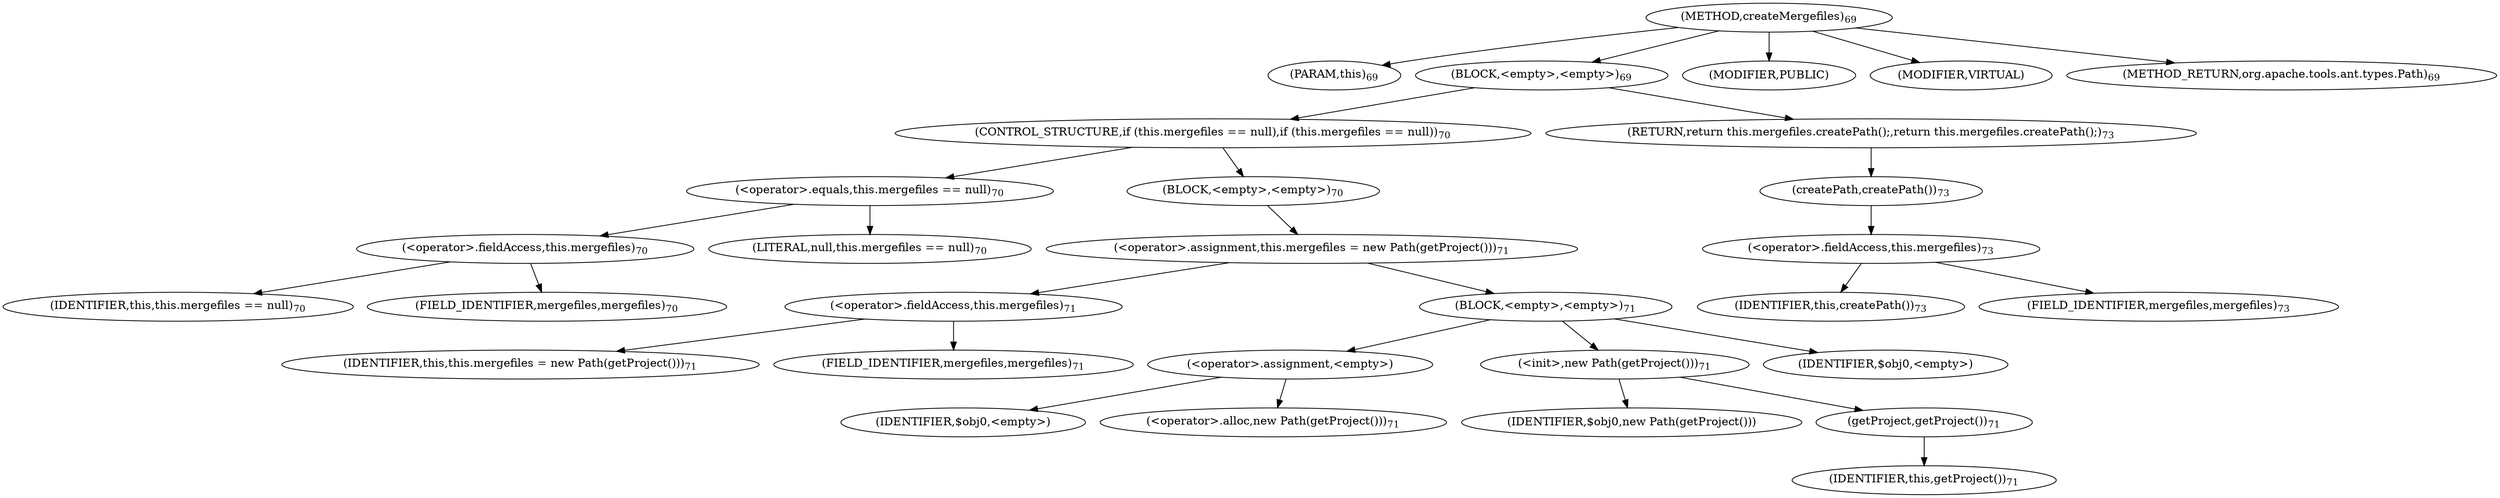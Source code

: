 digraph "createMergefiles" {  
"64" [label = <(METHOD,createMergefiles)<SUB>69</SUB>> ]
"6" [label = <(PARAM,this)<SUB>69</SUB>> ]
"65" [label = <(BLOCK,&lt;empty&gt;,&lt;empty&gt;)<SUB>69</SUB>> ]
"66" [label = <(CONTROL_STRUCTURE,if (this.mergefiles == null),if (this.mergefiles == null))<SUB>70</SUB>> ]
"67" [label = <(&lt;operator&gt;.equals,this.mergefiles == null)<SUB>70</SUB>> ]
"68" [label = <(&lt;operator&gt;.fieldAccess,this.mergefiles)<SUB>70</SUB>> ]
"5" [label = <(IDENTIFIER,this,this.mergefiles == null)<SUB>70</SUB>> ]
"69" [label = <(FIELD_IDENTIFIER,mergefiles,mergefiles)<SUB>70</SUB>> ]
"70" [label = <(LITERAL,null,this.mergefiles == null)<SUB>70</SUB>> ]
"71" [label = <(BLOCK,&lt;empty&gt;,&lt;empty&gt;)<SUB>70</SUB>> ]
"72" [label = <(&lt;operator&gt;.assignment,this.mergefiles = new Path(getProject()))<SUB>71</SUB>> ]
"73" [label = <(&lt;operator&gt;.fieldAccess,this.mergefiles)<SUB>71</SUB>> ]
"7" [label = <(IDENTIFIER,this,this.mergefiles = new Path(getProject()))<SUB>71</SUB>> ]
"74" [label = <(FIELD_IDENTIFIER,mergefiles,mergefiles)<SUB>71</SUB>> ]
"75" [label = <(BLOCK,&lt;empty&gt;,&lt;empty&gt;)<SUB>71</SUB>> ]
"76" [label = <(&lt;operator&gt;.assignment,&lt;empty&gt;)> ]
"77" [label = <(IDENTIFIER,$obj0,&lt;empty&gt;)> ]
"78" [label = <(&lt;operator&gt;.alloc,new Path(getProject()))<SUB>71</SUB>> ]
"79" [label = <(&lt;init&gt;,new Path(getProject()))<SUB>71</SUB>> ]
"80" [label = <(IDENTIFIER,$obj0,new Path(getProject()))> ]
"81" [label = <(getProject,getProject())<SUB>71</SUB>> ]
"8" [label = <(IDENTIFIER,this,getProject())<SUB>71</SUB>> ]
"82" [label = <(IDENTIFIER,$obj0,&lt;empty&gt;)> ]
"83" [label = <(RETURN,return this.mergefiles.createPath();,return this.mergefiles.createPath();)<SUB>73</SUB>> ]
"84" [label = <(createPath,createPath())<SUB>73</SUB>> ]
"85" [label = <(&lt;operator&gt;.fieldAccess,this.mergefiles)<SUB>73</SUB>> ]
"9" [label = <(IDENTIFIER,this,createPath())<SUB>73</SUB>> ]
"86" [label = <(FIELD_IDENTIFIER,mergefiles,mergefiles)<SUB>73</SUB>> ]
"87" [label = <(MODIFIER,PUBLIC)> ]
"88" [label = <(MODIFIER,VIRTUAL)> ]
"89" [label = <(METHOD_RETURN,org.apache.tools.ant.types.Path)<SUB>69</SUB>> ]
  "64" -> "6" 
  "64" -> "65" 
  "64" -> "87" 
  "64" -> "88" 
  "64" -> "89" 
  "65" -> "66" 
  "65" -> "83" 
  "66" -> "67" 
  "66" -> "71" 
  "67" -> "68" 
  "67" -> "70" 
  "68" -> "5" 
  "68" -> "69" 
  "71" -> "72" 
  "72" -> "73" 
  "72" -> "75" 
  "73" -> "7" 
  "73" -> "74" 
  "75" -> "76" 
  "75" -> "79" 
  "75" -> "82" 
  "76" -> "77" 
  "76" -> "78" 
  "79" -> "80" 
  "79" -> "81" 
  "81" -> "8" 
  "83" -> "84" 
  "84" -> "85" 
  "85" -> "9" 
  "85" -> "86" 
}
